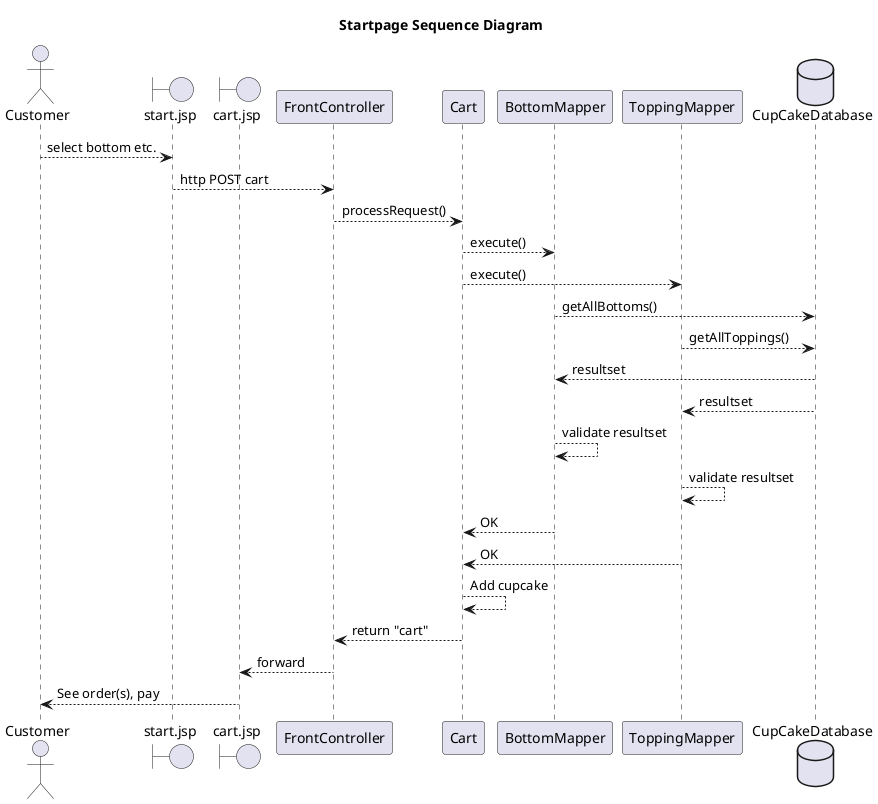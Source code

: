 @startuml
title Startpage Sequence Diagram
actor Customer
boundary start.jsp
boundary cart.jsp
participant FrontController
participant Cart
participant BottomMapper
Participant ToppingMapper
Database CupCakeDatabase

Customer --> start.jsp : select bottom etc.
start.jsp --> FrontController : http POST cart
FrontController --> Cart : processRequest()
Cart --> BottomMapper : execute()
Cart --> ToppingMapper : execute()
BottomMapper --> CupCakeDatabase : getAllBottoms()
ToppingMapper --> CupCakeDatabase : getAllToppings()
CupCakeDatabase --> BottomMapper : resultset
CupCakeDatabase --> ToppingMapper : resultset
BottomMapper --> BottomMapper : validate resultset
ToppingMapper --> ToppingMapper : validate resultset
BottomMapper --> Cart : OK
ToppingMapper --> Cart : OK
Cart --> Cart : Add cupcake
Cart --> FrontController : return "cart"
FrontController --> cart.jsp : forward
cart.jsp --> Customer : See order(s), pay

@enduml
